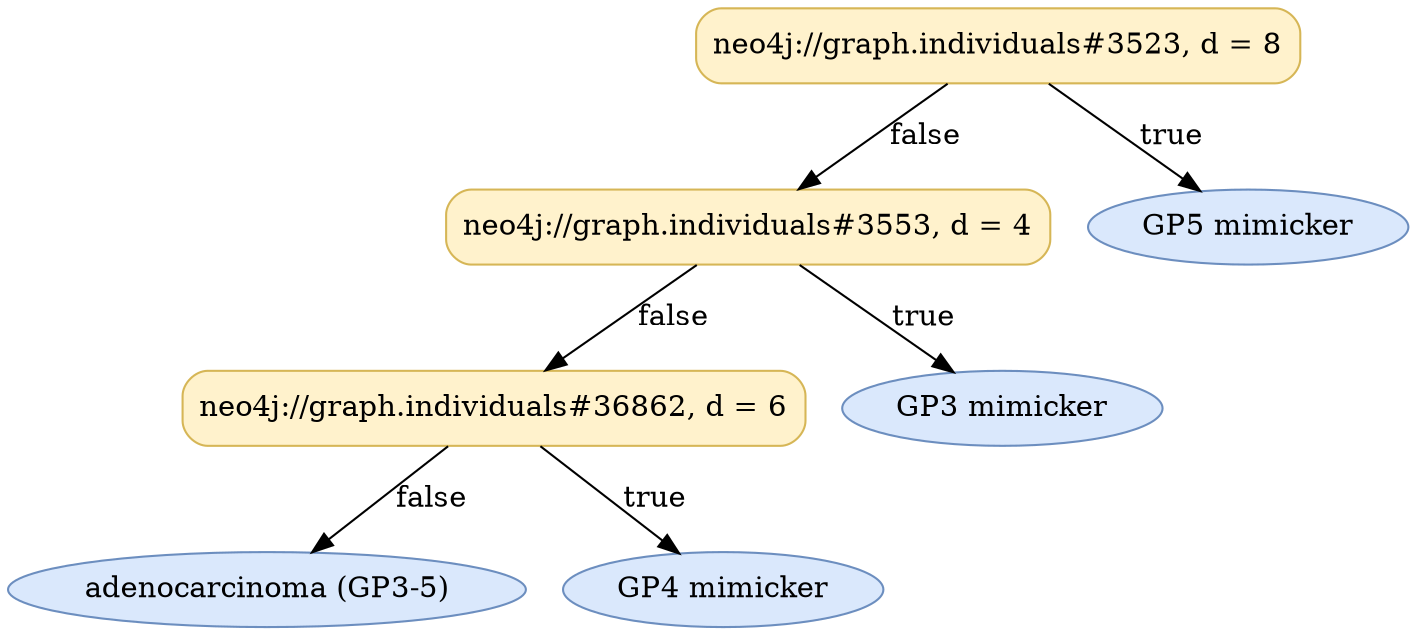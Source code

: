 digraph DT{
label=""
fontname="Times-Roman"
node[fontname="Times-Roman"];
Node1 [label="neo4j://graph.individuals#3523, d = 8", fillcolor="#FFF2CC", color="#D6B656", style="rounded,filled", shape="box"];
Node2 [label="neo4j://graph.individuals#3553, d = 4", fillcolor="#FFF2CC", color="#D6B656", style="rounded,filled", shape="box"];
Node3 [label="neo4j://graph.individuals#36862, d = 6", fillcolor="#FFF2CC", color="#D6B656", style="rounded,filled", shape="box"];
Node4 [label="adenocarcinoma (GP3-5)", fillcolor="#DAE8FC", color="#6C8EBF", style="rounded,filled", shape="ellipse"];
Node3 -> Node4 [label="false"];
Node5 [label="GP4 mimicker", fillcolor="#DAE8FC", color="#6C8EBF", style="rounded,filled", shape="ellipse"];
Node3 -> Node5 [label="true"];
Node2 -> Node3 [label="false"];
Node6 [label="GP3 mimicker", fillcolor="#DAE8FC", color="#6C8EBF", style="rounded,filled", shape="ellipse"];
Node2 -> Node6 [label="true"];
Node1 -> Node2 [label="false"];
Node7 [label="GP5 mimicker", fillcolor="#DAE8FC", color="#6C8EBF", style="rounded,filled", shape="ellipse"];
Node1 -> Node7 [label="true"];
}